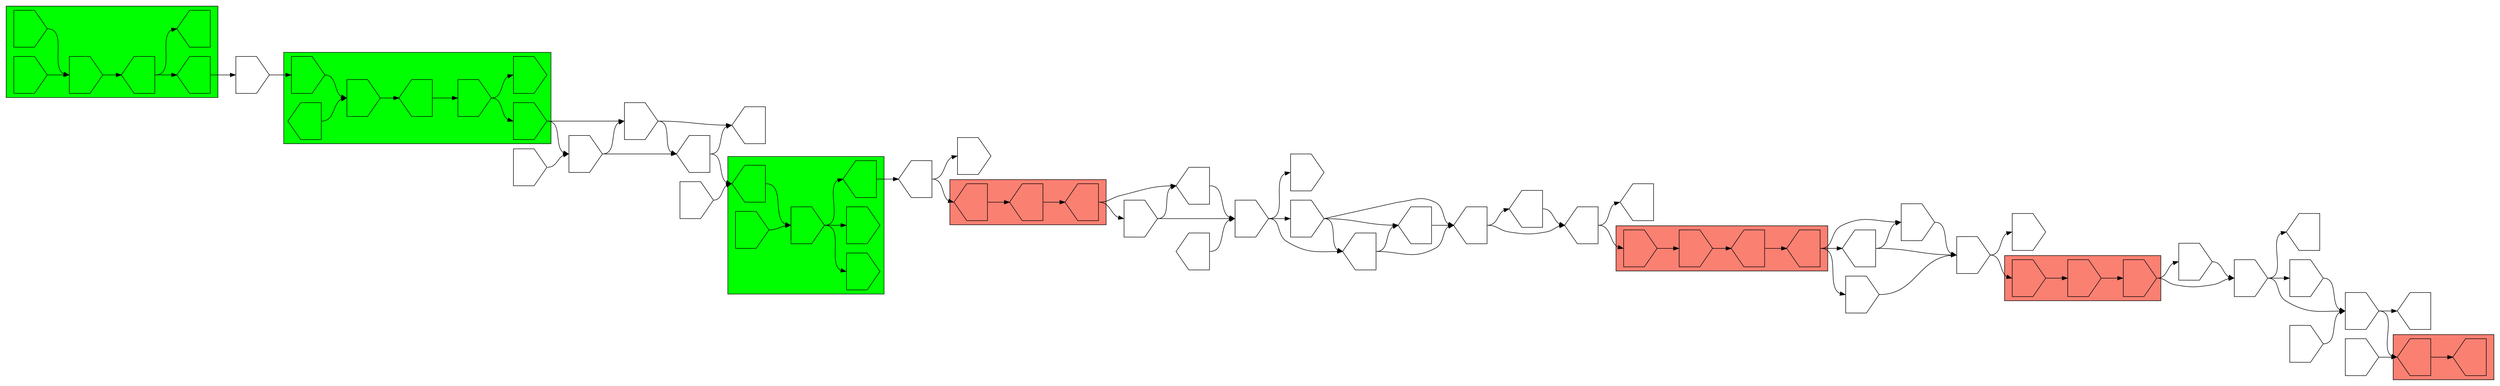 digraph asm {
	rotate=90;
	edge [headport=n,tailport=s];
subgraph cluster_R10929_11160_3330_13780_13840_21303 {
	10929 [label="",height=1,width=1,shape=house];
	11160 [label="",height=1,width=1,shape=invhouse];
	3330 [label="",height=1,width=1,shape=invhouse];
	13780 [label="",height=1,width=1,shape=invhouse];
	13840 [label="",height=1,width=1,shape=invhouse];
	21303 [label="",height=1,width=1,shape=house];
	style=filled;
	fillcolor=green;
}
subgraph cluster_C16828_10663_7929 {
	16828 [label="",height=1,width=1,shape=house];
	10663 [label="",height=1,width=1,shape=house];
	7929 [label="",height=1,width=1,shape=house];
	style=filled;
	fillcolor=salmon;
}
subgraph cluster_C751_353_16599_9996 {
	751 [label="",height=1,width=1,shape=invhouse];
	353 [label="",height=1,width=1,shape=invhouse];
	16599 [label="",height=1,width=1,shape=house];
	9996 [label="",height=1,width=1,shape=house];
	style=filled;
	fillcolor=salmon;
}
subgraph cluster_C16614_3626_6574 {
	16614 [label="",height=1,width=1,shape=invhouse];
	3626 [label="",height=1,width=1,shape=invhouse];
	6574 [label="",height=1,width=1,shape=invhouse];
	style=filled;
	fillcolor=salmon;
}
subgraph cluster_C10045_16522 {
	10045 [label="",height=1,width=1,shape=house];
	16522 [label="",height=1,width=1,shape=house];
	style=filled;
	fillcolor=salmon;
}
subgraph cluster_R7070_18043_3447_8122_4703_5308_10772 {
	7070 [label="",height=1,width=1,shape=invhouse];
	18043 [label="",height=1,width=1,shape=house];
	3447 [label="",height=1,width=1,shape=invhouse];
	8122 [label="",height=1,width=1,shape=house];
	4703 [label="",height=1,width=1,shape=invhouse];
	5308 [label="",height=1,width=1,shape=invhouse];
	10772 [label="",height=1,width=1,shape=invhouse];
	style=filled;
	fillcolor=green;
}
subgraph cluster_R12953_12960_3875_6676_6727_13995 {
	12953 [label="",height=1,width=1,shape=invhouse];
	12960 [label="",height=1,width=1,shape=invhouse];
	3875 [label="",height=1,width=1,shape=invhouse];
	6676 [label="",height=1,width=1,shape=house];
	6727 [label="",height=1,width=1,shape=house];
	13995 [label="",height=1,width=1,shape=house];
	style=filled;
	fillcolor=green;
}
	1816 [label="",height=1,width=1,shape=house];
	9525 [label="",height=1,width=1,shape=invhouse];
	17684 [label="",height=1,width=1,shape=invhouse];
	5169 [label="",height=1,width=1,shape=invhouse];
	11091 [label="",height=1,width=1,shape=house];
	3297 [label="",height=1,width=1,shape=house];
	6629 [label="",height=1,width=1,shape=house];
	12372 [label="",height=1,width=1,shape=invhouse];
	5087 [label="",height=1,width=1,shape=invhouse];
	10738 [label="",height=1,width=1,shape=invhouse];
	3699 [label="",height=1,width=1,shape=invhouse];
	3072 [label="",height=1,width=1,shape=invhouse];
	18194 [label="",height=1,width=1,shape=invhouse];
	14457 [label="",height=1,width=1,shape=house];
	9276 [label="",height=1,width=1,shape=invhouse];
	9825 [label="",height=1,width=1,shape=invhouse];
	11824 [label="",height=1,width=1,shape=house];
	14727 [label="",height=1,width=1,shape=invhouse];
	14554 [label="",height=1,width=1,shape=house];
	17622 [label="",height=1,width=1,shape=invhouse];
	12395 [label="",height=1,width=1,shape=house];
	10327 [label="",height=1,width=1,shape=house];
	15223 [label="",height=1,width=1,shape=invhouse];
	16240 [label="",height=1,width=1,shape=house];
	18681 [label="",height=1,width=1,shape=invhouse];
	15237 [label="",height=1,width=1,shape=house];
	18028 [label="",height=1,width=1,shape=house];
	8991 [label="",height=1,width=1,shape=house];
	17991 [label="",height=1,width=1,shape=house];
	6305 [label="",height=1,width=1,shape=invhouse];
	10329 [label="",height=1,width=1,shape=invhouse];
	7021 [label="",height=1,width=1,shape=invhouse];
	20520 [label="",height=1,width=1,shape=invhouse];
	15061 [label="",height=1,width=1,shape=invhouse];
	10929 -> 3330
	3330 -> 13780
	3330 -> 13840
	3330 -> 21303
	21303 -> 1816
	1816 -> 9525
	1816 -> 16828
	16828 -> 10663
	10663 -> 7929
	7929 -> 17684
	7929 -> 18028
	17684 -> 5169
	17684 -> 18028
	5169 -> 11091
	5169 -> 15223
	5169 -> 18681
	11091 -> 3297
	11091 -> 16240
	3297 -> 6629
	3297 -> 10327
	6629 -> 751
	6629 -> 12395
	751 -> 353
	353 -> 16599
	16599 -> 9996
	9996 -> 12372
	9996 -> 14554
	9996 -> 17622
	12372 -> 5087
	5087 -> 10738
	5087 -> 16614
	16614 -> 3626
	3626 -> 6574
	6574 -> 3699
	6574 -> 14727
	3699 -> 3072
	3699 -> 9825
	3699 -> 11824
	3072 -> 10045
	3072 -> 14457
	10045 -> 16522
	18194 -> 10045
	9276 -> 3072
	9825 -> 3072
	14727 -> 3699
	14554 -> 5087
	14554 -> 17622
	17622 -> 5087
	10327 -> 6629
	15223 -> 3297
	15223 -> 11091
	15223 -> 16240
	16240 -> 3297
	15237 -> 5169
	18028 -> 5169
	11160 -> 3330
	8991 -> 10929
	8991 -> 17991
	6305 -> 8991
	6305 -> 17991
	5308 -> 6305
	5308 -> 10329
	10329 -> 6305
	10329 -> 8991
	7021 -> 10329
	4703 -> 5308
	4703 -> 10772
	8122 -> 4703
	3447 -> 8122
	7070 -> 3447
	20520 -> 7070
	6727 -> 20520
	6676 -> 6727
	6676 -> 13995
	3875 -> 6676
	12953 -> 3875
	12960 -> 3875
	18043 -> 3447
	15061 -> 10929
}